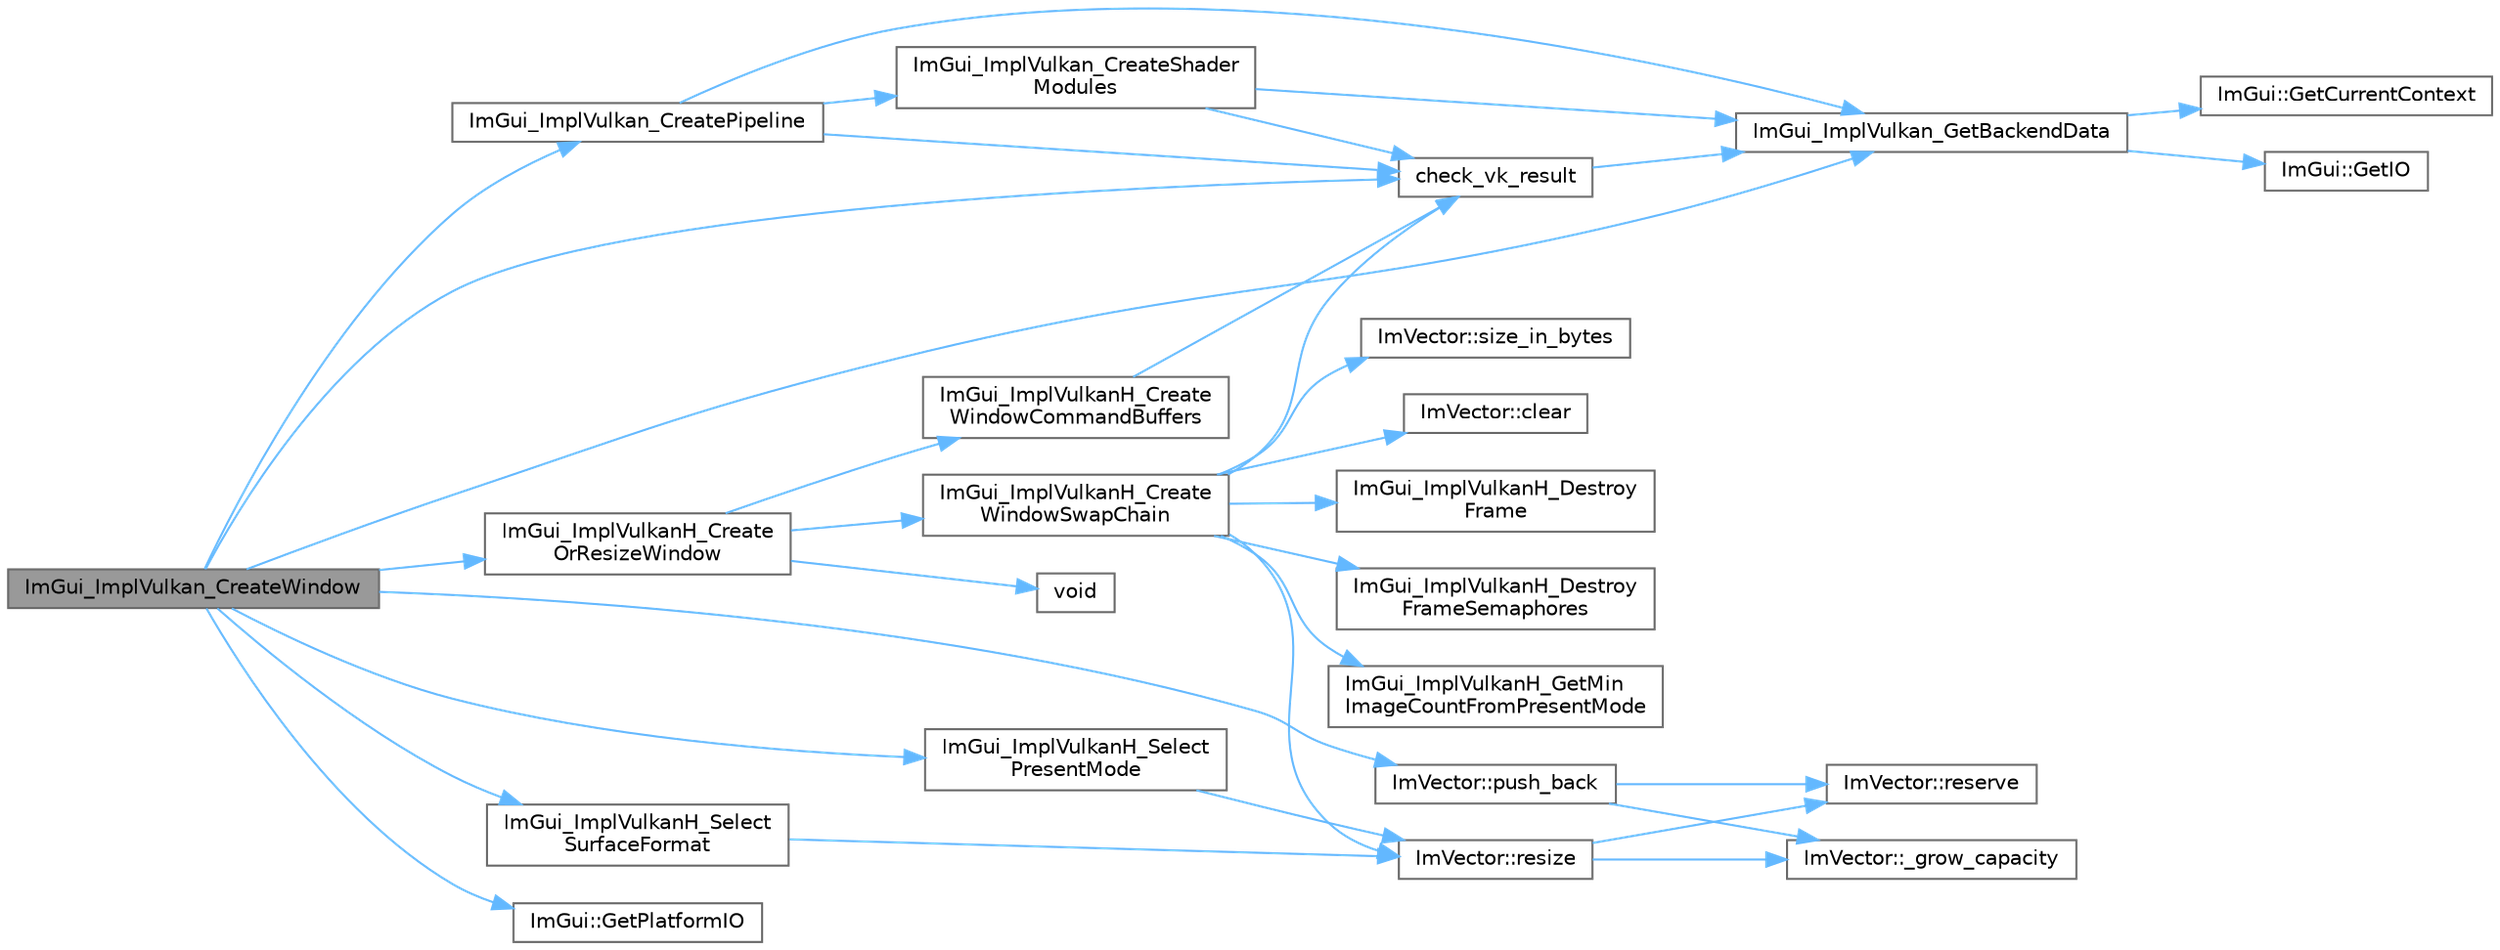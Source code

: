 digraph "ImGui_ImplVulkan_CreateWindow"
{
 // LATEX_PDF_SIZE
  bgcolor="transparent";
  edge [fontname=Helvetica,fontsize=10,labelfontname=Helvetica,labelfontsize=10];
  node [fontname=Helvetica,fontsize=10,shape=box,height=0.2,width=0.4];
  rankdir="LR";
  Node1 [id="Node000001",label="ImGui_ImplVulkan_CreateWindow",height=0.2,width=0.4,color="gray40", fillcolor="grey60", style="filled", fontcolor="black",tooltip=" "];
  Node1 -> Node2 [id="edge1_Node000001_Node000002",color="steelblue1",style="solid",tooltip=" "];
  Node2 [id="Node000002",label="check_vk_result",height=0.2,width=0.4,color="grey40", fillcolor="white", style="filled",URL="$imgui__impl__vulkan_8cpp.html#a1ea6c63eab2860beea5e3c89c1afbbc1",tooltip=" "];
  Node2 -> Node3 [id="edge2_Node000002_Node000003",color="steelblue1",style="solid",tooltip=" "];
  Node3 [id="Node000003",label="ImGui_ImplVulkan_GetBackendData",height=0.2,width=0.4,color="grey40", fillcolor="white", style="filled",URL="$imgui__impl__vulkan_8cpp.html#a0fb93ffd0b4ff71a58e6c08f654fb26d",tooltip=" "];
  Node3 -> Node4 [id="edge3_Node000003_Node000004",color="steelblue1",style="solid",tooltip=" "];
  Node4 [id="Node000004",label="ImGui::GetCurrentContext",height=0.2,width=0.4,color="grey40", fillcolor="white", style="filled",URL="$namespace_im_gui.html#af557a6de5538099a0f6047eb994bbf42",tooltip=" "];
  Node3 -> Node5 [id="edge4_Node000003_Node000005",color="steelblue1",style="solid",tooltip=" "];
  Node5 [id="Node000005",label="ImGui::GetIO",height=0.2,width=0.4,color="grey40", fillcolor="white", style="filled",URL="$namespace_im_gui.html#a7dea7d0530868f078324f14a308f0c3c",tooltip=" "];
  Node1 -> Node6 [id="edge5_Node000001_Node000006",color="steelblue1",style="solid",tooltip=" "];
  Node6 [id="Node000006",label="ImGui::GetPlatformIO",height=0.2,width=0.4,color="grey40", fillcolor="white", style="filled",URL="$namespace_im_gui.html#a3edc2b6129cbf1e8d247c6d03c344065",tooltip=" "];
  Node1 -> Node7 [id="edge6_Node000001_Node000007",color="steelblue1",style="solid",tooltip=" "];
  Node7 [id="Node000007",label="ImGui_ImplVulkan_CreatePipeline",height=0.2,width=0.4,color="grey40", fillcolor="white", style="filled",URL="$imgui__impl__vulkan_8cpp.html#ab3e8e87021019b7b7ae02b64e4526f31",tooltip=" "];
  Node7 -> Node2 [id="edge7_Node000007_Node000002",color="steelblue1",style="solid",tooltip=" "];
  Node7 -> Node8 [id="edge8_Node000007_Node000008",color="steelblue1",style="solid",tooltip=" "];
  Node8 [id="Node000008",label="ImGui_ImplVulkan_CreateShader\lModules",height=0.2,width=0.4,color="grey40", fillcolor="white", style="filled",URL="$imgui__impl__vulkan_8cpp.html#a251fe37ea2531ab6c862cbda059ccff6",tooltip=" "];
  Node8 -> Node2 [id="edge9_Node000008_Node000002",color="steelblue1",style="solid",tooltip=" "];
  Node8 -> Node3 [id="edge10_Node000008_Node000003",color="steelblue1",style="solid",tooltip=" "];
  Node7 -> Node3 [id="edge11_Node000007_Node000003",color="steelblue1",style="solid",tooltip=" "];
  Node1 -> Node3 [id="edge12_Node000001_Node000003",color="steelblue1",style="solid",tooltip=" "];
  Node1 -> Node9 [id="edge13_Node000001_Node000009",color="steelblue1",style="solid",tooltip=" "];
  Node9 [id="Node000009",label="ImGui_ImplVulkanH_Create\lOrResizeWindow",height=0.2,width=0.4,color="grey40", fillcolor="white", style="filled",URL="$imgui__impl__vulkan_8cpp.html#a8649c8725c938c7c47ec98d2c006638f",tooltip=" "];
  Node9 -> Node10 [id="edge14_Node000009_Node000010",color="steelblue1",style="solid",tooltip=" "];
  Node10 [id="Node000010",label="ImGui_ImplVulkanH_Create\lWindowCommandBuffers",height=0.2,width=0.4,color="grey40", fillcolor="white", style="filled",URL="$imgui__impl__vulkan_8cpp.html#a03fa20709ac538ff16a162e426240338",tooltip=" "];
  Node10 -> Node2 [id="edge15_Node000010_Node000002",color="steelblue1",style="solid",tooltip=" "];
  Node9 -> Node11 [id="edge16_Node000009_Node000011",color="steelblue1",style="solid",tooltip=" "];
  Node11 [id="Node000011",label="ImGui_ImplVulkanH_Create\lWindowSwapChain",height=0.2,width=0.4,color="grey40", fillcolor="white", style="filled",URL="$imgui__impl__vulkan_8cpp.html#a56298dda09626af25de54d568b31830e",tooltip=" "];
  Node11 -> Node2 [id="edge17_Node000011_Node000002",color="steelblue1",style="solid",tooltip=" "];
  Node11 -> Node12 [id="edge18_Node000011_Node000012",color="steelblue1",style="solid",tooltip=" "];
  Node12 [id="Node000012",label="ImVector::clear",height=0.2,width=0.4,color="grey40", fillcolor="white", style="filled",URL="$struct_im_vector.html#ae2d401b4ec5f1113cdb8edb5a61a38f7",tooltip=" "];
  Node11 -> Node13 [id="edge19_Node000011_Node000013",color="steelblue1",style="solid",tooltip=" "];
  Node13 [id="Node000013",label="ImGui_ImplVulkanH_Destroy\lFrame",height=0.2,width=0.4,color="grey40", fillcolor="white", style="filled",URL="$imgui__impl__vulkan_8cpp.html#a7bdbd122b66063f3df95a0eafa5bb7dd",tooltip=" "];
  Node11 -> Node14 [id="edge20_Node000011_Node000014",color="steelblue1",style="solid",tooltip=" "];
  Node14 [id="Node000014",label="ImGui_ImplVulkanH_Destroy\lFrameSemaphores",height=0.2,width=0.4,color="grey40", fillcolor="white", style="filled",URL="$imgui__impl__vulkan_8cpp.html#ae5ddca6b231ca2e88b968af9440ac206",tooltip=" "];
  Node11 -> Node15 [id="edge21_Node000011_Node000015",color="steelblue1",style="solid",tooltip=" "];
  Node15 [id="Node000015",label="ImGui_ImplVulkanH_GetMin\lImageCountFromPresentMode",height=0.2,width=0.4,color="grey40", fillcolor="white", style="filled",URL="$imgui__impl__vulkan_8cpp.html#a766ea9561cdaf481638ee07f44801449",tooltip=" "];
  Node11 -> Node16 [id="edge22_Node000011_Node000016",color="steelblue1",style="solid",tooltip=" "];
  Node16 [id="Node000016",label="ImVector::resize",height=0.2,width=0.4,color="grey40", fillcolor="white", style="filled",URL="$struct_im_vector.html#ac371dd62e56ae486b1a5038cf07eee56",tooltip=" "];
  Node16 -> Node17 [id="edge23_Node000016_Node000017",color="steelblue1",style="solid",tooltip=" "];
  Node17 [id="Node000017",label="ImVector::_grow_capacity",height=0.2,width=0.4,color="grey40", fillcolor="white", style="filled",URL="$struct_im_vector.html#a3a097635d464b1b70dc7d59996a88b28",tooltip=" "];
  Node16 -> Node18 [id="edge24_Node000016_Node000018",color="steelblue1",style="solid",tooltip=" "];
  Node18 [id="Node000018",label="ImVector::reserve",height=0.2,width=0.4,color="grey40", fillcolor="white", style="filled",URL="$struct_im_vector.html#a0f14f5736c3372157856eebb67123b75",tooltip=" "];
  Node11 -> Node19 [id="edge25_Node000011_Node000019",color="steelblue1",style="solid",tooltip=" "];
  Node19 [id="Node000019",label="ImVector::size_in_bytes",height=0.2,width=0.4,color="grey40", fillcolor="white", style="filled",URL="$struct_im_vector.html#ade9f2e937e47b0e0f9970dcfba038204",tooltip=" "];
  Node9 -> Node20 [id="edge26_Node000009_Node000020",color="steelblue1",style="solid",tooltip=" "];
  Node20 [id="Node000020",label="void",height=0.2,width=0.4,color="grey40", fillcolor="white", style="filled",URL="$mimalloc_8h.html#a9d6d8aef94ac19034a5f163606f84830",tooltip=" "];
  Node1 -> Node21 [id="edge27_Node000001_Node000021",color="steelblue1",style="solid",tooltip=" "];
  Node21 [id="Node000021",label="ImGui_ImplVulkanH_Select\lPresentMode",height=0.2,width=0.4,color="grey40", fillcolor="white", style="filled",URL="$imgui__impl__vulkan_8cpp.html#a7224bb4a6e72a8d5de8f57a5464aadac",tooltip=" "];
  Node21 -> Node16 [id="edge28_Node000021_Node000016",color="steelblue1",style="solid",tooltip=" "];
  Node1 -> Node22 [id="edge29_Node000001_Node000022",color="steelblue1",style="solid",tooltip=" "];
  Node22 [id="Node000022",label="ImGui_ImplVulkanH_Select\lSurfaceFormat",height=0.2,width=0.4,color="grey40", fillcolor="white", style="filled",URL="$imgui__impl__vulkan_8cpp.html#af5466b601034ad87d0478d37ac8b9e4e",tooltip=" "];
  Node22 -> Node16 [id="edge30_Node000022_Node000016",color="steelblue1",style="solid",tooltip=" "];
  Node1 -> Node23 [id="edge31_Node000001_Node000023",color="steelblue1",style="solid",tooltip=" "];
  Node23 [id="Node000023",label="ImVector::push_back",height=0.2,width=0.4,color="grey40", fillcolor="white", style="filled",URL="$struct_im_vector.html#aab5df48e0711a48bd12f3206e08c4108",tooltip=" "];
  Node23 -> Node17 [id="edge32_Node000023_Node000017",color="steelblue1",style="solid",tooltip=" "];
  Node23 -> Node18 [id="edge33_Node000023_Node000018",color="steelblue1",style="solid",tooltip=" "];
}

